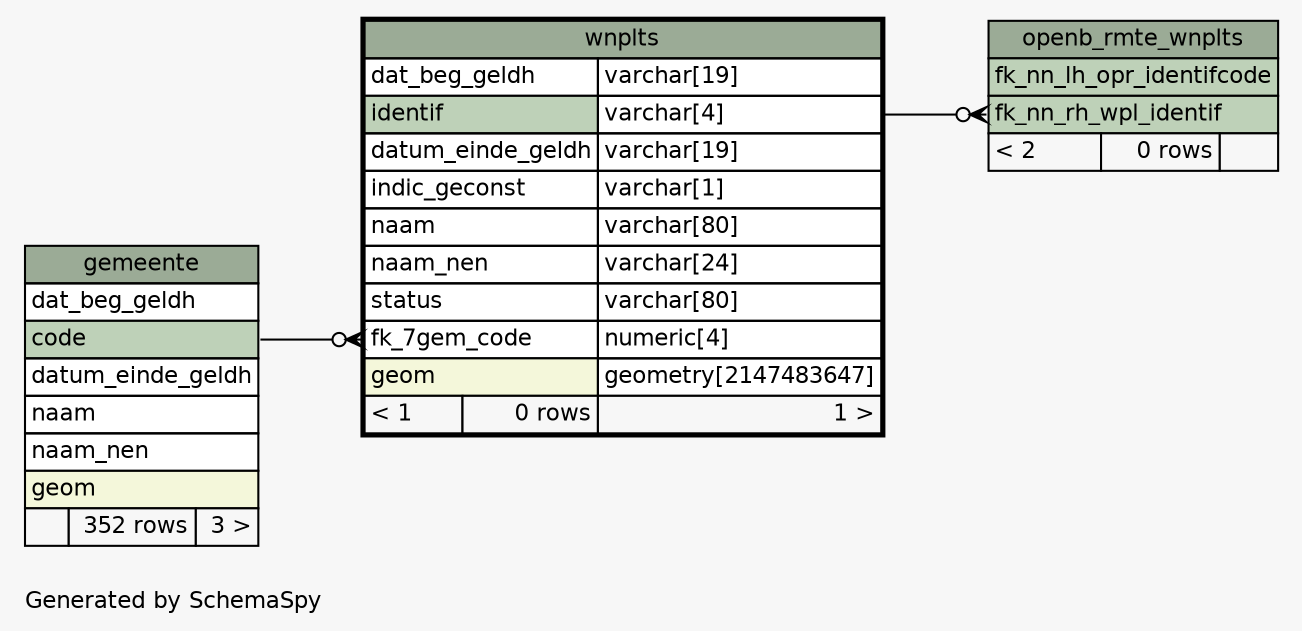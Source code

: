 // dot 2.43.0 on Linux 5.13.0-28-generic
// SchemaSpy rev Unknown
digraph "oneDegreeRelationshipsDiagram" {
  graph [
    rankdir="RL"
    bgcolor="#f7f7f7"
    label="\nGenerated by SchemaSpy"
    labeljust="l"
    nodesep="0.18"
    ranksep="0.46"
    fontname="Helvetica"
    fontsize="11"
  ];
  node [
    fontname="Helvetica"
    fontsize="11"
    shape="plaintext"
  ];
  edge [
    arrowsize="0.8"
  ];
  "openb_rmte_wnplts":"fk_nn_rh_wpl_identif":w -> "wnplts":"identif.type":e [arrowhead=none dir=back arrowtail=crowodot];
  "wnplts":"fk_7gem_code":w -> "gemeente":"code":e [arrowhead=none dir=back arrowtail=crowodot];
  "gemeente" [
    label=<
    <TABLE BORDER="0" CELLBORDER="1" CELLSPACING="0" BGCOLOR="#ffffff">
      <TR><TD COLSPAN="3" BGCOLOR="#9bab96" ALIGN="CENTER">gemeente</TD></TR>
      <TR><TD PORT="dat_beg_geldh" COLSPAN="3" ALIGN="LEFT">dat_beg_geldh</TD></TR>
      <TR><TD PORT="code" COLSPAN="3" BGCOLOR="#bed1b8" ALIGN="LEFT">code</TD></TR>
      <TR><TD PORT="datum_einde_geldh" COLSPAN="3" ALIGN="LEFT">datum_einde_geldh</TD></TR>
      <TR><TD PORT="naam" COLSPAN="3" ALIGN="LEFT">naam</TD></TR>
      <TR><TD PORT="naam_nen" COLSPAN="3" ALIGN="LEFT">naam_nen</TD></TR>
      <TR><TD PORT="geom" COLSPAN="3" BGCOLOR="#f4f7da" ALIGN="LEFT">geom</TD></TR>
      <TR><TD ALIGN="LEFT" BGCOLOR="#f7f7f7">  </TD><TD ALIGN="RIGHT" BGCOLOR="#f7f7f7">352 rows</TD><TD ALIGN="RIGHT" BGCOLOR="#f7f7f7">3 &gt;</TD></TR>
    </TABLE>>
    URL="gemeente.html"
    tooltip="gemeente"
  ];
  "openb_rmte_wnplts" [
    label=<
    <TABLE BORDER="0" CELLBORDER="1" CELLSPACING="0" BGCOLOR="#ffffff">
      <TR><TD COLSPAN="3" BGCOLOR="#9bab96" ALIGN="CENTER">openb_rmte_wnplts</TD></TR>
      <TR><TD PORT="fk_nn_lh_opr_identifcode" COLSPAN="3" BGCOLOR="#bed1b8" ALIGN="LEFT">fk_nn_lh_opr_identifcode</TD></TR>
      <TR><TD PORT="fk_nn_rh_wpl_identif" COLSPAN="3" BGCOLOR="#bed1b8" ALIGN="LEFT">fk_nn_rh_wpl_identif</TD></TR>
      <TR><TD ALIGN="LEFT" BGCOLOR="#f7f7f7">&lt; 2</TD><TD ALIGN="RIGHT" BGCOLOR="#f7f7f7">0 rows</TD><TD ALIGN="RIGHT" BGCOLOR="#f7f7f7">  </TD></TR>
    </TABLE>>
    URL="openb_rmte_wnplts.html"
    tooltip="openb_rmte_wnplts"
  ];
  "wnplts" [
    label=<
    <TABLE BORDER="2" CELLBORDER="1" CELLSPACING="0" BGCOLOR="#ffffff">
      <TR><TD COLSPAN="3" BGCOLOR="#9bab96" ALIGN="CENTER">wnplts</TD></TR>
      <TR><TD PORT="dat_beg_geldh" COLSPAN="2" ALIGN="LEFT">dat_beg_geldh</TD><TD PORT="dat_beg_geldh.type" ALIGN="LEFT">varchar[19]</TD></TR>
      <TR><TD PORT="identif" COLSPAN="2" BGCOLOR="#bed1b8" ALIGN="LEFT">identif</TD><TD PORT="identif.type" ALIGN="LEFT">varchar[4]</TD></TR>
      <TR><TD PORT="datum_einde_geldh" COLSPAN="2" ALIGN="LEFT">datum_einde_geldh</TD><TD PORT="datum_einde_geldh.type" ALIGN="LEFT">varchar[19]</TD></TR>
      <TR><TD PORT="indic_geconst" COLSPAN="2" ALIGN="LEFT">indic_geconst</TD><TD PORT="indic_geconst.type" ALIGN="LEFT">varchar[1]</TD></TR>
      <TR><TD PORT="naam" COLSPAN="2" ALIGN="LEFT">naam</TD><TD PORT="naam.type" ALIGN="LEFT">varchar[80]</TD></TR>
      <TR><TD PORT="naam_nen" COLSPAN="2" ALIGN="LEFT">naam_nen</TD><TD PORT="naam_nen.type" ALIGN="LEFT">varchar[24]</TD></TR>
      <TR><TD PORT="status" COLSPAN="2" ALIGN="LEFT">status</TD><TD PORT="status.type" ALIGN="LEFT">varchar[80]</TD></TR>
      <TR><TD PORT="fk_7gem_code" COLSPAN="2" ALIGN="LEFT">fk_7gem_code</TD><TD PORT="fk_7gem_code.type" ALIGN="LEFT">numeric[4]</TD></TR>
      <TR><TD PORT="geom" COLSPAN="2" BGCOLOR="#f4f7da" ALIGN="LEFT">geom</TD><TD PORT="geom.type" ALIGN="LEFT">geometry[2147483647]</TD></TR>
      <TR><TD ALIGN="LEFT" BGCOLOR="#f7f7f7">&lt; 1</TD><TD ALIGN="RIGHT" BGCOLOR="#f7f7f7">0 rows</TD><TD ALIGN="RIGHT" BGCOLOR="#f7f7f7">1 &gt;</TD></TR>
    </TABLE>>
    URL="wnplts.html"
    tooltip="wnplts"
  ];
}

